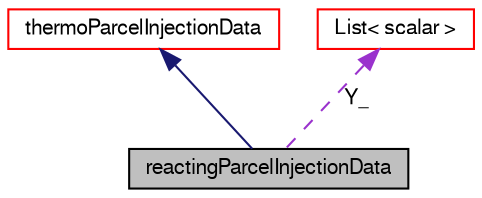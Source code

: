 digraph "reactingParcelInjectionData"
{
  bgcolor="transparent";
  edge [fontname="FreeSans",fontsize="10",labelfontname="FreeSans",labelfontsize="10"];
  node [fontname="FreeSans",fontsize="10",shape=record];
  Node4 [label="reactingParcelInjectionData",height=0.2,width=0.4,color="black", fillcolor="grey75", style="filled", fontcolor="black"];
  Node5 -> Node4 [dir="back",color="midnightblue",fontsize="10",style="solid",fontname="FreeSans"];
  Node5 [label="thermoParcelInjectionData",height=0.2,width=0.4,color="red",URL="$a24370.html",tooltip="Container class to provide injection data for thermodynamic parcels. "];
  Node13 -> Node4 [dir="back",color="darkorchid3",fontsize="10",style="dashed",label=" Y_" ,fontname="FreeSans"];
  Node13 [label="List\< scalar \>",height=0.2,width=0.4,color="red",URL="$a25694.html"];
}
